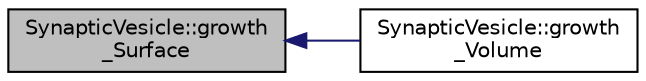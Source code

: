 digraph "SynapticVesicle::growth_Surface"
{
  edge [fontname="Helvetica",fontsize="10",labelfontname="Helvetica",labelfontsize="10"];
  node [fontname="Helvetica",fontsize="10",shape=record];
  rankdir="LR";
  Node1 [label="SynapticVesicle::growth\l_Surface",height=0.2,width=0.4,color="black", fillcolor="grey75", style="filled", fontcolor="black"];
  Node1 -> Node2 [dir="back",color="midnightblue",fontsize="10",style="solid",fontname="Helvetica"];
  Node2 [label="SynapticVesicle::growth\l_Volume",height=0.2,width=0.4,color="black", fillcolor="white", style="filled",URL="$class_synaptic_vesicle.html#aa529bbd9ecd756069056d26892b33043"];
}
